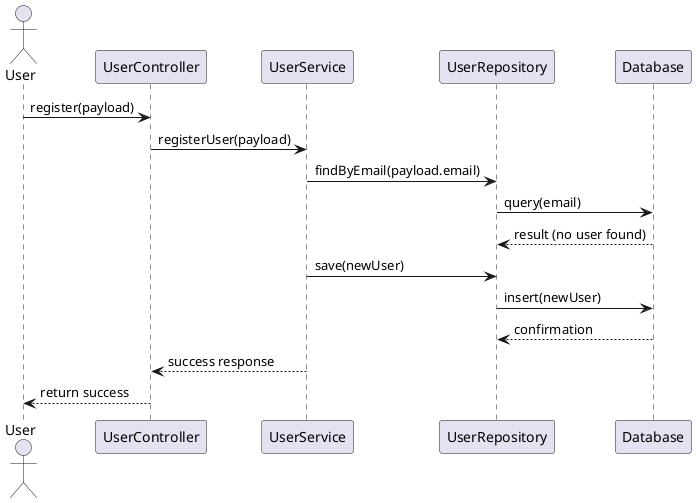 @startuml
actor "User" as U
participant "UserController" as UC
participant "UserService" as US
participant "UserRepository" as UR
participant "Database" as DB

' Εκκίνηση της διαδικασίας εγγραφής από το χρήστη
U -> UC : register(payload)
UC -> US : registerUser(payload)
US -> UR : findByEmail(payload.email)
UR -> DB : query(email)
DB --> UR : result (no user found)
US -> UR : save(newUser)
UR -> DB : insert(newUser)
DB --> UR : confirmation
US --> UC : success response
UC --> U : return success
@enduml
